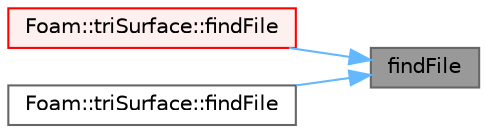 digraph "findFile"
{
 // LATEX_PDF_SIZE
  bgcolor="transparent";
  edge [fontname=Helvetica,fontsize=10,labelfontname=Helvetica,labelfontsize=10];
  node [fontname=Helvetica,fontsize=10,shape=box,height=0.2,width=0.4];
  rankdir="RL";
  Node1 [id="Node000001",label="findFile",height=0.2,width=0.4,color="gray40", fillcolor="grey60", style="filled", fontcolor="black",tooltip=" "];
  Node1 -> Node2 [id="edge1_Node000001_Node000002",dir="back",color="steelblue1",style="solid",tooltip=" "];
  Node2 [id="Node000002",label="Foam::triSurface::findFile",height=0.2,width=0.4,color="red", fillcolor="#FFF0F0", style="filled",URL="$classFoam_1_1triSurface.html#a47a8102e8b07b7ebe1bef8056af51343",tooltip=" "];
  Node1 -> Node5 [id="edge2_Node000001_Node000005",dir="back",color="steelblue1",style="solid",tooltip=" "];
  Node5 [id="Node000005",label="Foam::triSurface::findFile",height=0.2,width=0.4,color="grey40", fillcolor="white", style="filled",URL="$classFoam_1_1triSurface.html#af9d0a8f1647867790d7c9303ea7970f1",tooltip=" "];
}
